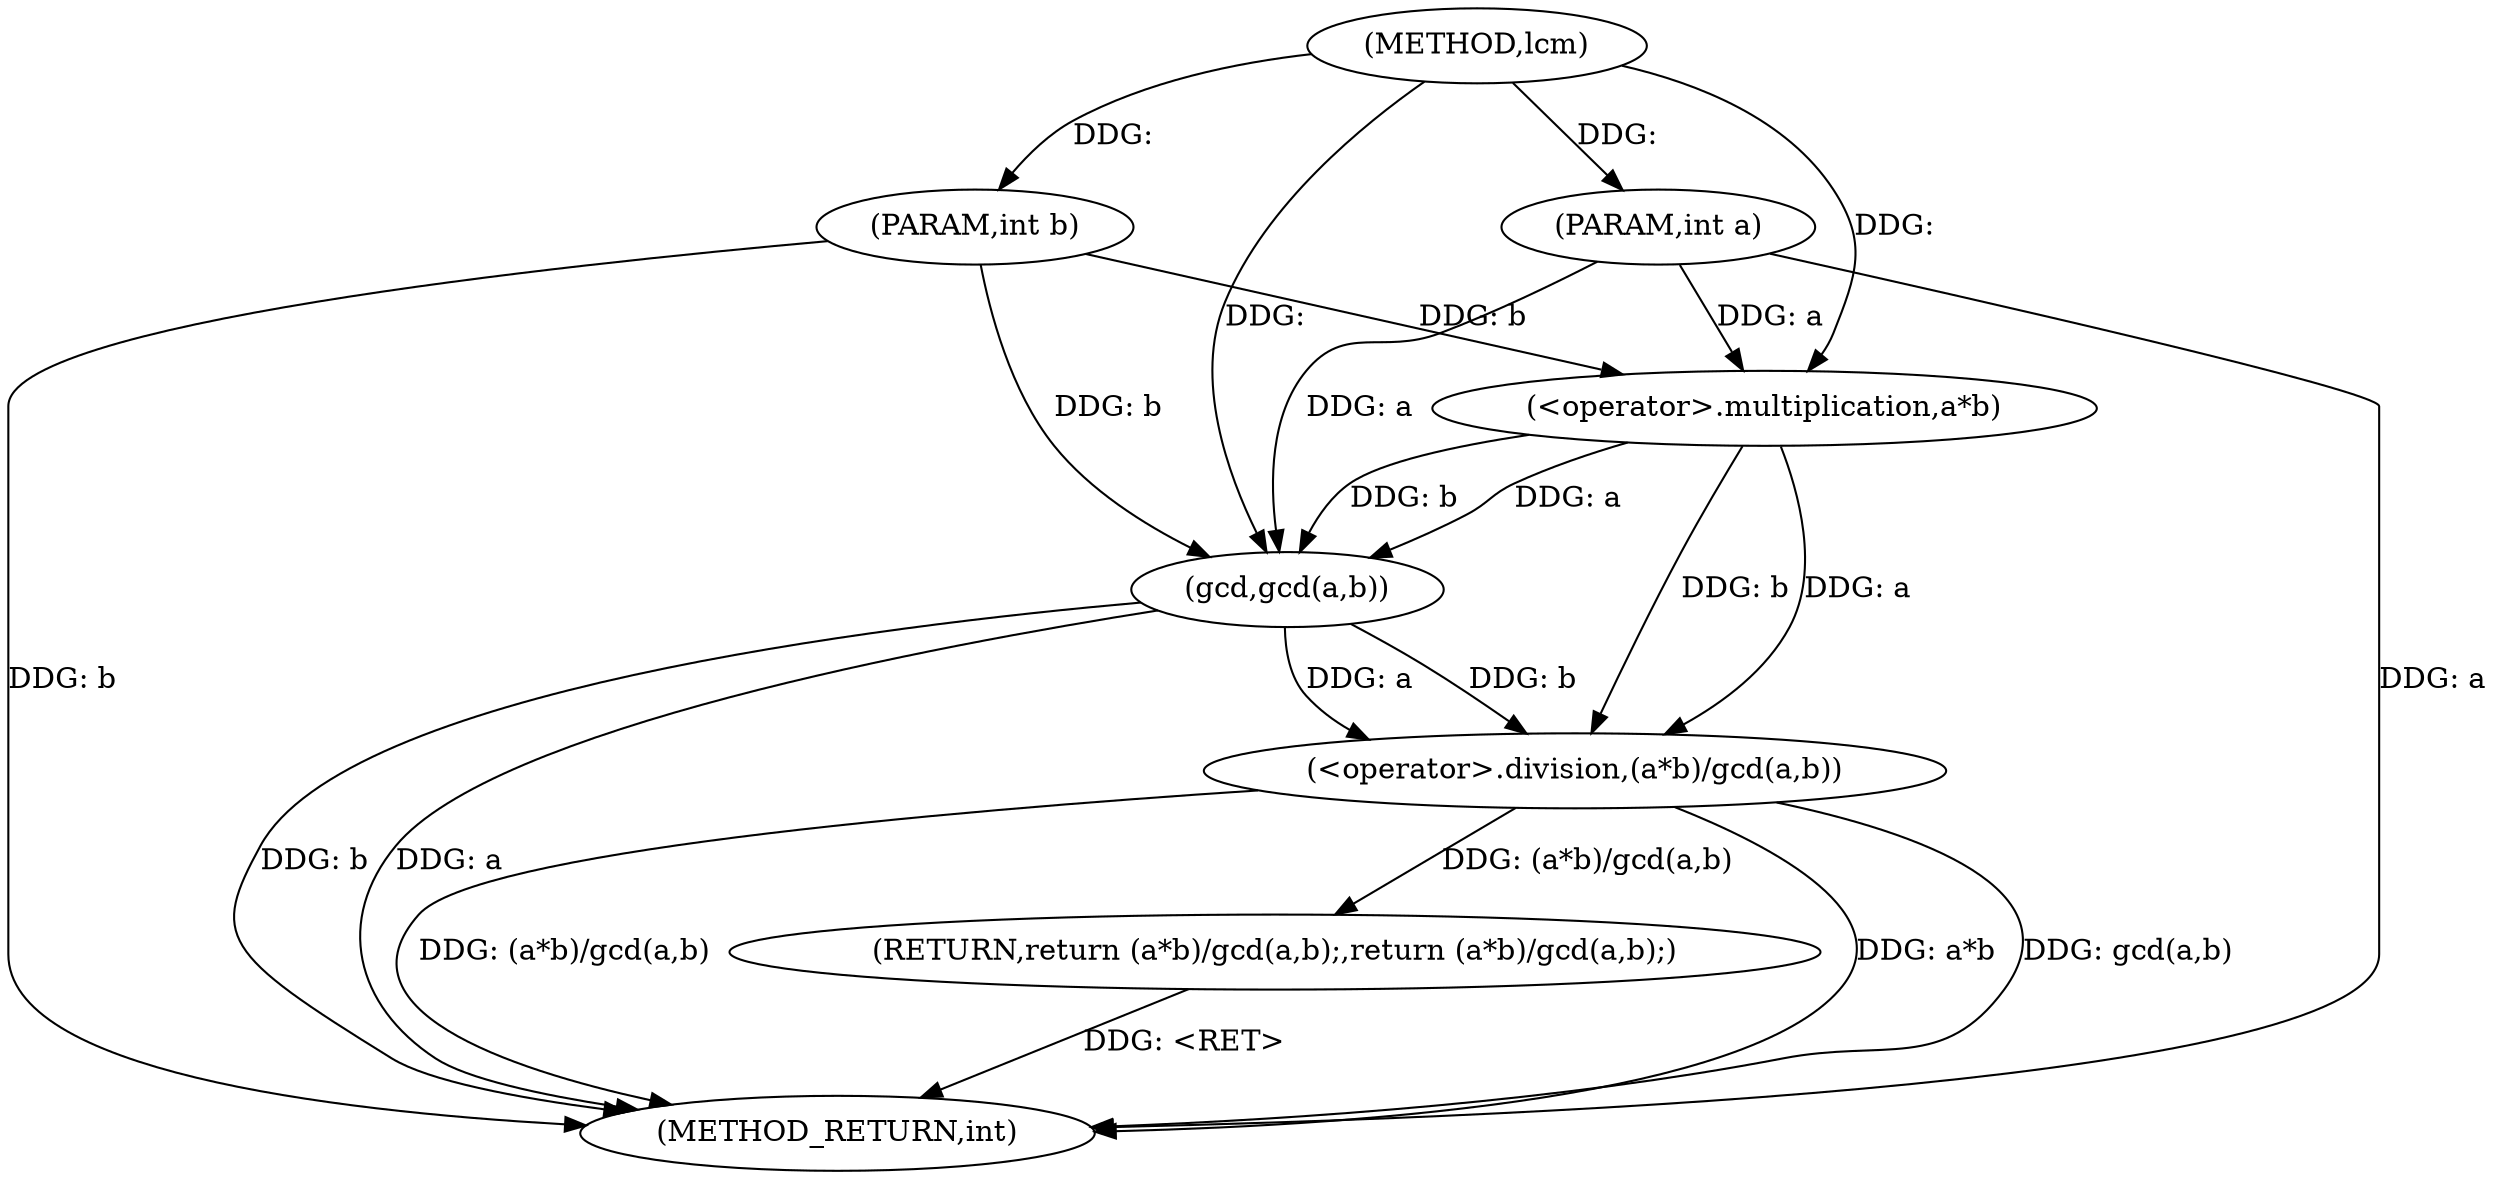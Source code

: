 digraph "lcm" {  
"1000352" [label = "(METHOD,lcm)" ]
"1000364" [label = "(METHOD_RETURN,int)" ]
"1000353" [label = "(PARAM,int a)" ]
"1000354" [label = "(PARAM,int b)" ]
"1000356" [label = "(RETURN,return (a*b)/gcd(a,b);,return (a*b)/gcd(a,b);)" ]
"1000357" [label = "(<operator>.division,(a*b)/gcd(a,b))" ]
"1000358" [label = "(<operator>.multiplication,a*b)" ]
"1000361" [label = "(gcd,gcd(a,b))" ]
  "1000353" -> "1000364"  [ label = "DDG: a"] 
  "1000354" -> "1000364"  [ label = "DDG: b"] 
  "1000357" -> "1000364"  [ label = "DDG: a*b"] 
  "1000361" -> "1000364"  [ label = "DDG: a"] 
  "1000361" -> "1000364"  [ label = "DDG: b"] 
  "1000357" -> "1000364"  [ label = "DDG: gcd(a,b)"] 
  "1000357" -> "1000364"  [ label = "DDG: (a*b)/gcd(a,b)"] 
  "1000356" -> "1000364"  [ label = "DDG: <RET>"] 
  "1000352" -> "1000353"  [ label = "DDG: "] 
  "1000352" -> "1000354"  [ label = "DDG: "] 
  "1000357" -> "1000356"  [ label = "DDG: (a*b)/gcd(a,b)"] 
  "1000358" -> "1000357"  [ label = "DDG: b"] 
  "1000358" -> "1000357"  [ label = "DDG: a"] 
  "1000361" -> "1000357"  [ label = "DDG: b"] 
  "1000361" -> "1000357"  [ label = "DDG: a"] 
  "1000353" -> "1000358"  [ label = "DDG: a"] 
  "1000352" -> "1000358"  [ label = "DDG: "] 
  "1000354" -> "1000358"  [ label = "DDG: b"] 
  "1000358" -> "1000361"  [ label = "DDG: a"] 
  "1000353" -> "1000361"  [ label = "DDG: a"] 
  "1000352" -> "1000361"  [ label = "DDG: "] 
  "1000358" -> "1000361"  [ label = "DDG: b"] 
  "1000354" -> "1000361"  [ label = "DDG: b"] 
}
